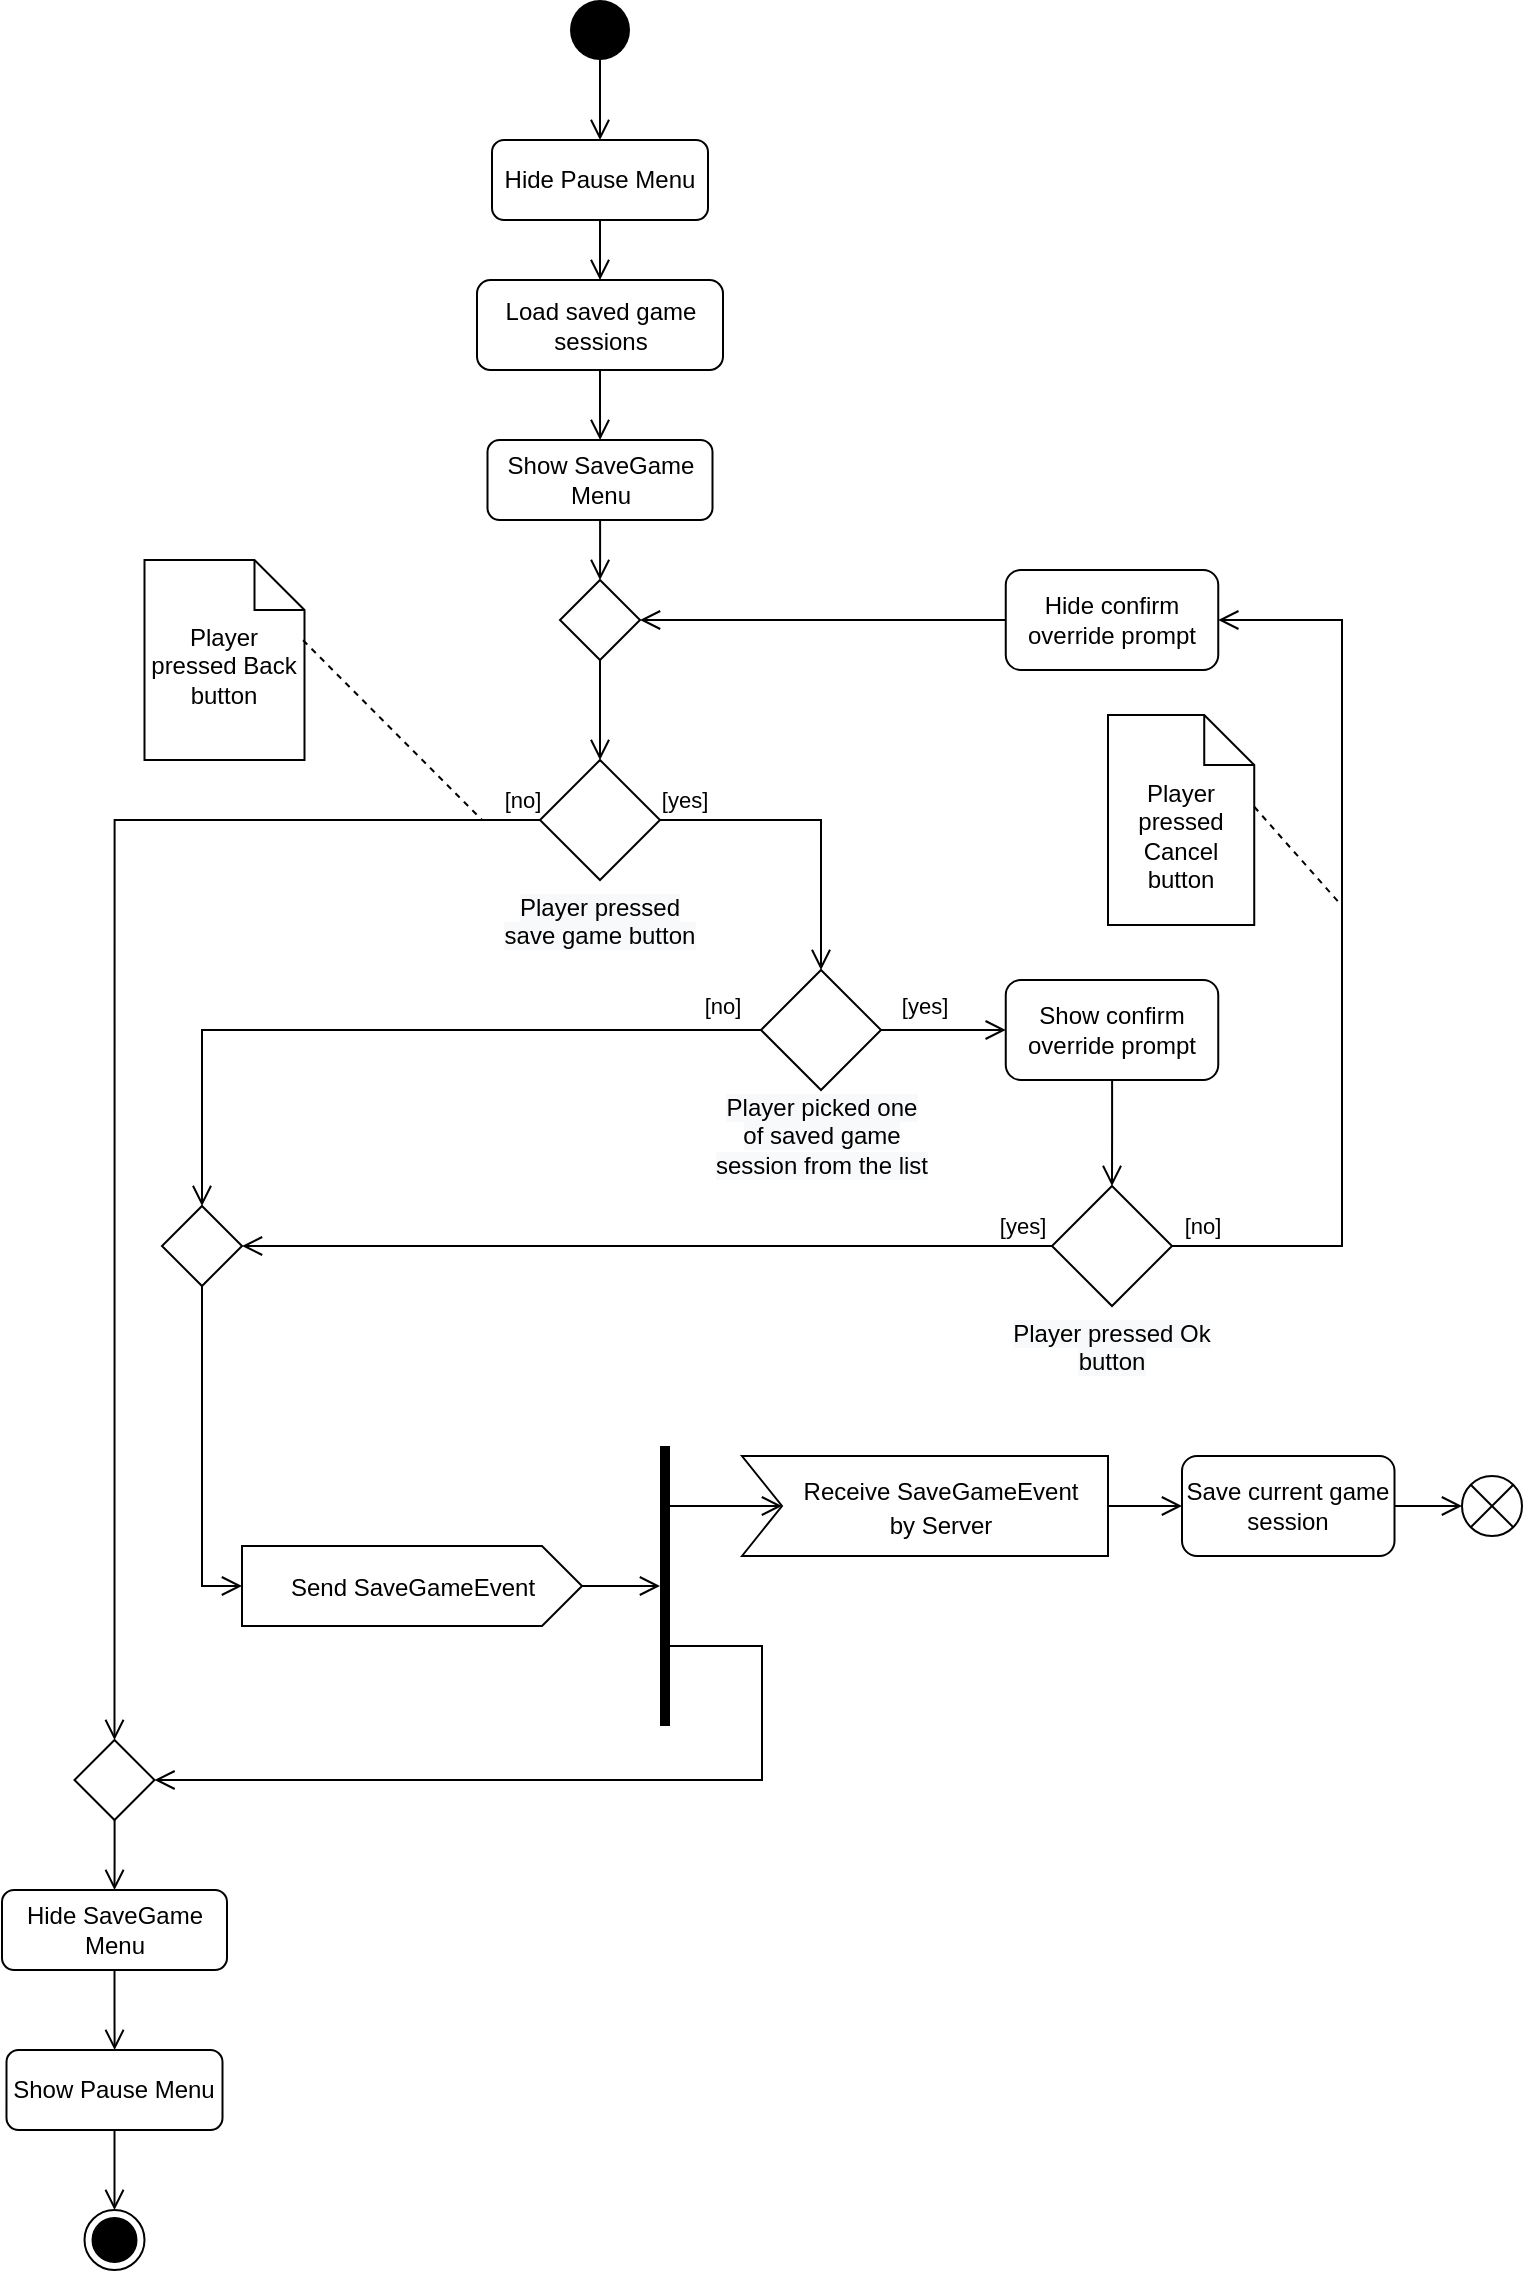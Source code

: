 <mxfile version="18.0.6" type="device"><diagram id="-9HNZeXDYJOqd_FAlpaB" name="Strona-1"><mxGraphModel dx="1102" dy="685" grid="1" gridSize="10" guides="1" tooltips="1" connect="1" arrows="1" fold="1" page="1" pageScale="1" pageWidth="827" pageHeight="1169" math="0" shadow="0"><root><mxCell id="0"/><mxCell id="1" parent="0"/><mxCell id="x7gVKlhXDRItL7wuzmwW-2" value="" style="edgeStyle=orthogonalEdgeStyle;html=1;verticalAlign=bottom;endArrow=open;endSize=8;strokeColor=#000000;rounded=0;entryX=0.5;entryY=0;entryDx=0;entryDy=0;exitX=0.5;exitY=1;exitDx=0;exitDy=0;" parent="1" source="NErxtUEIabBKc6ScrrPM-1" target="x7gVKlhXDRItL7wuzmwW-3" edge="1"><mxGeometry relative="1" as="geometry"><mxPoint x="332" y="142" as="targetPoint"/><mxPoint x="332.5" y="112" as="sourcePoint"/></mxGeometry></mxCell><mxCell id="PuJvCJTQ66fDeZXi74we-39" style="edgeStyle=orthogonalEdgeStyle;rounded=0;orthogonalLoop=1;jettySize=auto;html=1;endArrow=open;endFill=0;endSize=8;" parent="1" source="x7gVKlhXDRItL7wuzmwW-3" target="BdtXdYhK791TA_x0L7Rc-1" edge="1"><mxGeometry relative="1" as="geometry"><mxPoint x="339" y="167" as="targetPoint"/></mxGeometry></mxCell><mxCell id="x7gVKlhXDRItL7wuzmwW-3" value="Hide Pause Menu" style="rounded=1;whiteSpace=wrap;html=1;strokeColor=#000000;" parent="1" vertex="1"><mxGeometry x="285" y="87" width="108" height="40" as="geometry"/></mxCell><mxCell id="x7gVKlhXDRItL7wuzmwW-36" value="[no]" style="edgeStyle=orthogonalEdgeStyle;rounded=0;orthogonalLoop=1;jettySize=auto;html=1;endArrow=open;endFill=0;endSize=8;strokeColor=#000000;strokeWidth=1;exitX=0;exitY=0.5;exitDx=0;exitDy=0;entryX=0.5;entryY=0;entryDx=0;entryDy=0;" parent="1" source="BdtXdYhK791TA_x0L7Rc-25" target="BdtXdYhK791TA_x0L7Rc-29" edge="1"><mxGeometry x="-0.973" y="-10" relative="1" as="geometry"><mxPoint x="210" y="507" as="targetPoint"/><mxPoint x="329" y="567" as="sourcePoint"/><mxPoint as="offset"/></mxGeometry></mxCell><mxCell id="BdtXdYhK791TA_x0L7Rc-27" style="edgeStyle=orthogonalEdgeStyle;rounded=0;orthogonalLoop=1;jettySize=auto;html=1;endArrow=open;endFill=0;endSize=8;entryX=0.5;entryY=0;entryDx=0;entryDy=0;" edge="1" parent="1" source="x7gVKlhXDRItL7wuzmwW-8" target="BdtXdYhK791TA_x0L7Rc-45"><mxGeometry relative="1" as="geometry"/></mxCell><mxCell id="x7gVKlhXDRItL7wuzmwW-8" value="Show SaveGame Menu" style="rounded=1;whiteSpace=wrap;html=1;strokeColor=#000000;" parent="1" vertex="1"><mxGeometry x="282.75" y="237" width="112.5" height="40" as="geometry"/></mxCell><mxCell id="x7gVKlhXDRItL7wuzmwW-40" value="[no]" style="edgeStyle=orthogonalEdgeStyle;rounded=0;orthogonalLoop=1;jettySize=auto;html=1;endArrow=open;endFill=0;endSize=8;strokeColor=#000000;strokeWidth=1;fontSize=11;exitX=0;exitY=0.5;exitDx=0;exitDy=0;entryX=0.5;entryY=0;entryDx=0;entryDy=0;" parent="1" source="NErxtUEIabBKc6ScrrPM-3" target="BdtXdYhK791TA_x0L7Rc-21" edge="1"><mxGeometry x="-0.893" y="-12" relative="1" as="geometry"><mxPoint as="offset"/><mxPoint x="249" y="661.976" as="sourcePoint"/><Array as="points"><mxPoint x="140" y="532"/></Array><mxPoint x="140.0" y="632" as="targetPoint"/></mxGeometry></mxCell><mxCell id="NErxtUEIabBKc6ScrrPM-1" value="" style="ellipse;fillColor=#000000;strokeColor=none;" parent="1" vertex="1"><mxGeometry x="324" y="17" width="30" height="30" as="geometry"/></mxCell><mxCell id="NErxtUEIabBKc6ScrrPM-3" value="" style="rhombus;" parent="1" vertex="1"><mxGeometry x="419.5" y="502" width="60" height="60" as="geometry"/></mxCell><mxCell id="NErxtUEIabBKc6ScrrPM-5" value="" style="ellipse;html=1;shape=endState;fillColor=#000000;strokeColor=#000000;" parent="1" vertex="1"><mxGeometry x="81.25" y="1122" width="30" height="30" as="geometry"/></mxCell><mxCell id="PuJvCJTQ66fDeZXi74we-40" style="edgeStyle=orthogonalEdgeStyle;rounded=0;orthogonalLoop=1;jettySize=auto;html=1;endArrow=open;endFill=0;endSize=8;exitX=0.5;exitY=1;exitDx=0;exitDy=0;" parent="1" source="BdtXdYhK791TA_x0L7Rc-1" target="x7gVKlhXDRItL7wuzmwW-8" edge="1"><mxGeometry relative="1" as="geometry"><mxPoint x="339" y="212" as="sourcePoint"/></mxGeometry></mxCell><mxCell id="PuJvCJTQ66fDeZXi74we-43" value="Player pressed Back button" style="shape=note2;boundedLbl=1;whiteSpace=wrap;html=1;size=25;verticalAlign=top;align=center;" parent="1" vertex="1"><mxGeometry x="111.25" y="297" width="80" height="100" as="geometry"/></mxCell><mxCell id="PuJvCJTQ66fDeZXi74we-44" style="rounded=0;orthogonalLoop=1;jettySize=auto;html=1;endArrow=none;endFill=0;endSize=8;dashed=1;exitX=0.991;exitY=0.401;exitDx=0;exitDy=0;exitPerimeter=0;" parent="1" source="PuJvCJTQ66fDeZXi74we-43" edge="1"><mxGeometry relative="1" as="geometry"><mxPoint x="280" y="427" as="targetPoint"/><mxPoint x="230" y="347" as="sourcePoint"/></mxGeometry></mxCell><mxCell id="BdtXdYhK791TA_x0L7Rc-1" value="Load saved game sessions" style="rounded=1;whiteSpace=wrap;html=1;strokeColor=#000000;" vertex="1" parent="1"><mxGeometry x="277.5" y="157" width="123" height="45" as="geometry"/></mxCell><mxCell id="PuJvCJTQ66fDeZXi74we-12" value="&lt;span style=&quot;color: rgb(0, 0, 0); font-family: Helvetica; font-size: 12px; font-style: normal; font-variant-ligatures: normal; font-variant-caps: normal; font-weight: 400; letter-spacing: normal; orphans: 2; text-indent: 0px; text-transform: none; widows: 2; word-spacing: 0px; -webkit-text-stroke-width: 0px; background-color: rgb(248, 249, 250); text-decoration-thickness: initial; text-decoration-style: initial; text-decoration-color: initial; float: none; display: inline !important;&quot;&gt;Player pressed&lt;/span&gt;&lt;br style=&quot;color: rgb(0, 0, 0); font-family: Helvetica; font-size: 12px; font-style: normal; font-variant-ligatures: normal; font-variant-caps: normal; font-weight: 400; letter-spacing: normal; orphans: 2; text-indent: 0px; text-transform: none; widows: 2; word-spacing: 0px; -webkit-text-stroke-width: 0px; background-color: rgb(248, 249, 250); text-decoration-thickness: initial; text-decoration-style: initial; text-decoration-color: initial;&quot;&gt;&lt;span style=&quot;color: rgb(0, 0, 0); font-family: Helvetica; font-size: 12px; font-style: normal; font-variant-ligatures: normal; font-variant-caps: normal; font-weight: 400; letter-spacing: normal; orphans: 2; text-indent: 0px; text-transform: none; widows: 2; word-spacing: 0px; -webkit-text-stroke-width: 0px; background-color: rgb(248, 249, 250); text-decoration-thickness: initial; text-decoration-style: initial; text-decoration-color: initial; float: none; display: inline !important;&quot;&gt;save game button&lt;/span&gt;" style="text;whiteSpace=wrap;html=1;align=center;" parent="1" vertex="1"><mxGeometry x="284" y="457" width="110" height="40" as="geometry"/></mxCell><mxCell id="BdtXdYhK791TA_x0L7Rc-12" value="" style="edgeStyle=orthogonalEdgeStyle;rounded=0;orthogonalLoop=1;jettySize=auto;html=1;endArrow=open;endFill=0;endSize=8;strokeColor=#000000;strokeWidth=1;exitX=1;exitY=0.5;exitDx=0;exitDy=0;entryX=0;entryY=0.5;entryDx=0;entryDy=0;" edge="1" parent="1" source="NErxtUEIabBKc6ScrrPM-3" target="BdtXdYhK791TA_x0L7Rc-41"><mxGeometry relative="1" as="geometry"><mxPoint x="370" y="677" as="sourcePoint"/><mxPoint x="520" y="560" as="targetPoint"/><Array as="points"><mxPoint x="520" y="532"/><mxPoint x="520" y="532"/></Array></mxGeometry></mxCell><mxCell id="BdtXdYhK791TA_x0L7Rc-13" value="[yes]" style="edgeLabel;html=1;align=center;verticalAlign=middle;resizable=0;points=[];fontSize=11;" vertex="1" connectable="0" parent="BdtXdYhK791TA_x0L7Rc-12"><mxGeometry x="-0.399" y="3" relative="1" as="geometry"><mxPoint x="3" y="-9" as="offset"/></mxGeometry></mxCell><mxCell id="BdtXdYhK791TA_x0L7Rc-65" style="edgeStyle=orthogonalEdgeStyle;rounded=0;orthogonalLoop=1;jettySize=auto;html=1;endArrow=open;endFill=0;endSize=8;" edge="1" parent="1" source="BdtXdYhK791TA_x0L7Rc-20" target="BdtXdYhK791TA_x0L7Rc-60"><mxGeometry relative="1" as="geometry"/></mxCell><mxCell id="BdtXdYhK791TA_x0L7Rc-20" value="&lt;span style=&quot;font-size: 12px;&quot;&gt;Send SaveGameEvent&lt;/span&gt;" style="html=1;shape=mxgraph.infographic.ribbonSimple;notch1=0;notch2=20;align=center;verticalAlign=middle;fontSize=14;fontStyle=0;fillColor=#FFFFFF;strokeColor=#000000;" vertex="1" parent="1"><mxGeometry x="160" y="790" width="170" height="40" as="geometry"/></mxCell><mxCell id="BdtXdYhK791TA_x0L7Rc-22" style="edgeStyle=orthogonalEdgeStyle;rounded=0;orthogonalLoop=1;jettySize=auto;html=1;entryX=0;entryY=0;entryDx=0;entryDy=20;entryPerimeter=0;endArrow=open;endFill=0;endSize=8;" edge="1" parent="1" source="BdtXdYhK791TA_x0L7Rc-21" target="BdtXdYhK791TA_x0L7Rc-20"><mxGeometry relative="1" as="geometry"/></mxCell><mxCell id="BdtXdYhK791TA_x0L7Rc-21" value="" style="rhombus;strokeColor=#000000;" vertex="1" parent="1"><mxGeometry x="120" y="620" width="40" height="40" as="geometry"/></mxCell><mxCell id="BdtXdYhK791TA_x0L7Rc-38" value="[yes]" style="edgeStyle=orthogonalEdgeStyle;rounded=0;orthogonalLoop=1;jettySize=auto;html=1;entryX=0.5;entryY=0;entryDx=0;entryDy=0;endArrow=open;endFill=0;endSize=8;" edge="1" parent="1" source="BdtXdYhK791TA_x0L7Rc-25" target="NErxtUEIabBKc6ScrrPM-3"><mxGeometry x="-0.854" y="10" relative="1" as="geometry"><mxPoint as="offset"/></mxGeometry></mxCell><mxCell id="BdtXdYhK791TA_x0L7Rc-25" value="" style="rhombus;" vertex="1" parent="1"><mxGeometry x="309" y="397" width="60" height="60" as="geometry"/></mxCell><mxCell id="BdtXdYhK791TA_x0L7Rc-33" style="edgeStyle=orthogonalEdgeStyle;rounded=0;orthogonalLoop=1;jettySize=auto;html=1;endArrow=open;endFill=0;endSize=8;" edge="1" parent="1" source="BdtXdYhK791TA_x0L7Rc-28" target="BdtXdYhK791TA_x0L7Rc-31"><mxGeometry relative="1" as="geometry"/></mxCell><mxCell id="BdtXdYhK791TA_x0L7Rc-28" value="Hide SaveGame Menu" style="rounded=1;whiteSpace=wrap;html=1;strokeColor=#000000;" vertex="1" parent="1"><mxGeometry x="40" y="962" width="112.5" height="40" as="geometry"/></mxCell><mxCell id="BdtXdYhK791TA_x0L7Rc-32" style="edgeStyle=orthogonalEdgeStyle;rounded=0;orthogonalLoop=1;jettySize=auto;html=1;endArrow=open;endFill=0;endSize=8;" edge="1" parent="1" source="BdtXdYhK791TA_x0L7Rc-29" target="BdtXdYhK791TA_x0L7Rc-28"><mxGeometry relative="1" as="geometry"/></mxCell><mxCell id="BdtXdYhK791TA_x0L7Rc-29" value="" style="rhombus;strokeColor=#000000;" vertex="1" parent="1"><mxGeometry x="76.25" y="887" width="40" height="40" as="geometry"/></mxCell><mxCell id="BdtXdYhK791TA_x0L7Rc-35" style="edgeStyle=orthogonalEdgeStyle;rounded=0;orthogonalLoop=1;jettySize=auto;html=1;endArrow=open;endFill=0;endSize=8;" edge="1" parent="1" source="BdtXdYhK791TA_x0L7Rc-31" target="NErxtUEIabBKc6ScrrPM-5"><mxGeometry relative="1" as="geometry"/></mxCell><mxCell id="BdtXdYhK791TA_x0L7Rc-31" value="Show Pause Menu" style="rounded=1;whiteSpace=wrap;html=1;strokeColor=#000000;" vertex="1" parent="1"><mxGeometry x="42.25" y="1042" width="108" height="40" as="geometry"/></mxCell><mxCell id="BdtXdYhK791TA_x0L7Rc-39" value="&lt;span style=&quot;color: rgb(0, 0, 0); font-family: Helvetica; font-size: 12px; font-style: normal; font-variant-ligatures: normal; font-variant-caps: normal; font-weight: 400; letter-spacing: normal; orphans: 2; text-indent: 0px; text-transform: none; widows: 2; word-spacing: 0px; -webkit-text-stroke-width: 0px; background-color: rgb(248, 249, 250); text-decoration-thickness: initial; text-decoration-style: initial; text-decoration-color: initial; float: none; display: inline !important;&quot;&gt;Player picked one of saved game session from the list&lt;/span&gt;" style="text;whiteSpace=wrap;html=1;align=center;" vertex="1" parent="1"><mxGeometry x="394.5" y="557" width="110" height="40" as="geometry"/></mxCell><mxCell id="BdtXdYhK791TA_x0L7Rc-44" value="[yes]" style="edgeStyle=orthogonalEdgeStyle;rounded=0;orthogonalLoop=1;jettySize=auto;html=1;entryX=1;entryY=0.5;entryDx=0;entryDy=0;endArrow=open;endFill=0;endSize=8;" edge="1" parent="1" source="BdtXdYhK791TA_x0L7Rc-40" target="BdtXdYhK791TA_x0L7Rc-21"><mxGeometry x="-0.927" y="-10" relative="1" as="geometry"><mxPoint as="offset"/></mxGeometry></mxCell><mxCell id="BdtXdYhK791TA_x0L7Rc-50" value="[no]" style="edgeStyle=orthogonalEdgeStyle;rounded=0;orthogonalLoop=1;jettySize=auto;html=1;entryX=1;entryY=0.5;entryDx=0;entryDy=0;endArrow=open;endFill=0;endSize=8;" edge="1" parent="1" source="BdtXdYhK791TA_x0L7Rc-40" target="BdtXdYhK791TA_x0L7Rc-48"><mxGeometry x="-0.935" y="10" relative="1" as="geometry"><Array as="points"><mxPoint x="710" y="640"/><mxPoint x="710" y="327"/></Array><mxPoint as="offset"/></mxGeometry></mxCell><mxCell id="BdtXdYhK791TA_x0L7Rc-40" value="" style="rhombus;" vertex="1" parent="1"><mxGeometry x="565" y="610" width="60" height="60" as="geometry"/></mxCell><mxCell id="BdtXdYhK791TA_x0L7Rc-42" style="edgeStyle=orthogonalEdgeStyle;rounded=0;orthogonalLoop=1;jettySize=auto;html=1;entryX=0.5;entryY=0;entryDx=0;entryDy=0;endArrow=open;endFill=0;endSize=8;" edge="1" parent="1" source="BdtXdYhK791TA_x0L7Rc-41" target="BdtXdYhK791TA_x0L7Rc-40"><mxGeometry relative="1" as="geometry"/></mxCell><mxCell id="BdtXdYhK791TA_x0L7Rc-41" value="Show confirm override prompt" style="rounded=1;whiteSpace=wrap;html=1;strokeColor=#000000;strokeWidth=1;" vertex="1" parent="1"><mxGeometry x="541.88" y="507" width="106.25" height="50" as="geometry"/></mxCell><mxCell id="BdtXdYhK791TA_x0L7Rc-43" value="&lt;span style=&quot;color: rgb(0, 0, 0); font-family: Helvetica; font-size: 12px; font-style: normal; font-variant-ligatures: normal; font-variant-caps: normal; font-weight: 400; letter-spacing: normal; orphans: 2; text-indent: 0px; text-transform: none; widows: 2; word-spacing: 0px; -webkit-text-stroke-width: 0px; background-color: rgb(248, 249, 250); text-decoration-thickness: initial; text-decoration-style: initial; text-decoration-color: initial; float: none; display: inline !important;&quot;&gt;Player pressed Ok button&lt;/span&gt;" style="text;whiteSpace=wrap;html=1;align=center;" vertex="1" parent="1"><mxGeometry x="540" y="670" width="110" height="40" as="geometry"/></mxCell><mxCell id="BdtXdYhK791TA_x0L7Rc-46" style="edgeStyle=orthogonalEdgeStyle;rounded=0;orthogonalLoop=1;jettySize=auto;html=1;entryX=0.5;entryY=0;entryDx=0;entryDy=0;endArrow=open;endFill=0;endSize=8;" edge="1" parent="1" source="BdtXdYhK791TA_x0L7Rc-45" target="BdtXdYhK791TA_x0L7Rc-25"><mxGeometry relative="1" as="geometry"/></mxCell><mxCell id="BdtXdYhK791TA_x0L7Rc-45" value="" style="rhombus;strokeColor=#000000;" vertex="1" parent="1"><mxGeometry x="319" y="307" width="40" height="40" as="geometry"/></mxCell><mxCell id="BdtXdYhK791TA_x0L7Rc-54" style="edgeStyle=orthogonalEdgeStyle;rounded=0;orthogonalLoop=1;jettySize=auto;html=1;entryX=1;entryY=0.5;entryDx=0;entryDy=0;endArrow=open;endFill=0;endSize=8;" edge="1" parent="1" source="BdtXdYhK791TA_x0L7Rc-48" target="BdtXdYhK791TA_x0L7Rc-45"><mxGeometry relative="1" as="geometry"/></mxCell><mxCell id="BdtXdYhK791TA_x0L7Rc-48" value="Hide confirm override prompt" style="rounded=1;whiteSpace=wrap;html=1;strokeColor=#000000;strokeWidth=1;" vertex="1" parent="1"><mxGeometry x="541.88" y="302" width="106.25" height="50" as="geometry"/></mxCell><mxCell id="BdtXdYhK791TA_x0L7Rc-52" value="Player pressed Cancel button" style="shape=note2;boundedLbl=1;whiteSpace=wrap;html=1;size=25;verticalAlign=top;align=center;" vertex="1" parent="1"><mxGeometry x="593" y="374.5" width="73.12" height="105" as="geometry"/></mxCell><mxCell id="BdtXdYhK791TA_x0L7Rc-53" style="rounded=0;orthogonalLoop=1;jettySize=auto;html=1;endArrow=none;endFill=0;endSize=8;dashed=1;exitX=1;exitY=0.437;exitDx=0;exitDy=0;exitPerimeter=0;" edge="1" parent="1" source="BdtXdYhK791TA_x0L7Rc-52"><mxGeometry relative="1" as="geometry"><mxPoint x="710" y="470" as="targetPoint"/><mxPoint x="119.28" y="332.1" as="sourcePoint"/></mxGeometry></mxCell><mxCell id="BdtXdYhK791TA_x0L7Rc-57" style="edgeStyle=orthogonalEdgeStyle;rounded=0;orthogonalLoop=1;jettySize=auto;html=1;endSize=8;endArrow=open;endFill=0;entryX=0;entryY=0.5;entryDx=0;entryDy=0;" edge="1" parent="1" source="BdtXdYhK791TA_x0L7Rc-58" target="BdtXdYhK791TA_x0L7Rc-64"><mxGeometry relative="1" as="geometry"><mxPoint x="680" y="775" as="targetPoint"/></mxGeometry></mxCell><mxCell id="BdtXdYhK791TA_x0L7Rc-58" value="&lt;span style=&quot;font-size: 12px;&quot;&gt;Receive SaveGameEvent &lt;br&gt;by Server&lt;/span&gt;" style="html=1;shape=mxgraph.infographic.ribbonSimple;notch1=20;notch2=0;align=center;verticalAlign=middle;fontSize=14;fontStyle=0;fillColor=#FFFFFF;flipH=0;spacingRight=0;spacingLeft=14;strokeColor=#000000;" vertex="1" parent="1"><mxGeometry x="410" y="745" width="183" height="50" as="geometry"/></mxCell><mxCell id="BdtXdYhK791TA_x0L7Rc-66" style="edgeStyle=orthogonalEdgeStyle;rounded=0;orthogonalLoop=1;jettySize=auto;html=1;entryX=0;entryY=0;entryDx=20;entryDy=25;entryPerimeter=0;endArrow=open;endFill=0;endSize=8;" edge="1" parent="1" source="BdtXdYhK791TA_x0L7Rc-60" target="BdtXdYhK791TA_x0L7Rc-58"><mxGeometry relative="1" as="geometry"><Array as="points"><mxPoint x="390" y="770"/><mxPoint x="390" y="770"/></Array></mxGeometry></mxCell><mxCell id="BdtXdYhK791TA_x0L7Rc-67" style="edgeStyle=orthogonalEdgeStyle;rounded=0;orthogonalLoop=1;jettySize=auto;html=1;entryX=1;entryY=0.5;entryDx=0;entryDy=0;endArrow=open;endFill=0;endSize=8;" edge="1" parent="1" source="BdtXdYhK791TA_x0L7Rc-60" target="BdtXdYhK791TA_x0L7Rc-29"><mxGeometry relative="1" as="geometry"><Array as="points"><mxPoint x="420" y="840"/><mxPoint x="420" y="907"/></Array></mxGeometry></mxCell><mxCell id="BdtXdYhK791TA_x0L7Rc-60" value="" style="html=1;points=[];perimeter=orthogonalPerimeter;fillColor=#000000;strokeColor=none;" vertex="1" parent="1"><mxGeometry x="369" y="740" width="5" height="140" as="geometry"/></mxCell><mxCell id="BdtXdYhK791TA_x0L7Rc-61" style="edgeStyle=orthogonalEdgeStyle;rounded=0;orthogonalLoop=1;jettySize=auto;html=1;entryX=0;entryY=0.5;entryDx=0;entryDy=0;endArrow=open;endFill=0;endSize=8;exitX=1;exitY=0.5;exitDx=0;exitDy=0;" edge="1" parent="1" source="BdtXdYhK791TA_x0L7Rc-64" target="BdtXdYhK791TA_x0L7Rc-63"><mxGeometry relative="1" as="geometry"><mxPoint x="820" y="775" as="sourcePoint"/></mxGeometry></mxCell><mxCell id="BdtXdYhK791TA_x0L7Rc-63" value="" style="shape=sumEllipse;perimeter=ellipsePerimeter;whiteSpace=wrap;html=1;backgroundOutline=1;" vertex="1" parent="1"><mxGeometry x="770" y="755" width="30" height="30" as="geometry"/></mxCell><mxCell id="BdtXdYhK791TA_x0L7Rc-64" value="Save current game session" style="rounded=1;whiteSpace=wrap;html=1;strokeColor=#000000;strokeWidth=1;" vertex="1" parent="1"><mxGeometry x="630" y="745" width="106.25" height="50" as="geometry"/></mxCell></root></mxGraphModel></diagram></mxfile>